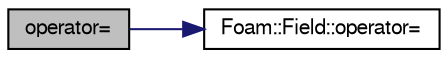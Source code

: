 digraph "operator="
{
  bgcolor="transparent";
  edge [fontname="FreeSans",fontsize="10",labelfontname="FreeSans",labelfontsize="10"];
  node [fontname="FreeSans",fontsize="10",shape=record];
  rankdir="LR";
  Node23140 [label="operator=",height=0.2,width=0.4,color="black", fillcolor="grey75", style="filled", fontcolor="black"];
  Node23140 -> Node23141 [color="midnightblue",fontsize="10",style="solid",fontname="FreeSans"];
  Node23141 [label="Foam::Field::operator=",height=0.2,width=0.4,color="black",URL="$a26466.html#a4356fadebc9e59fb8189733d26c75605"];
}
